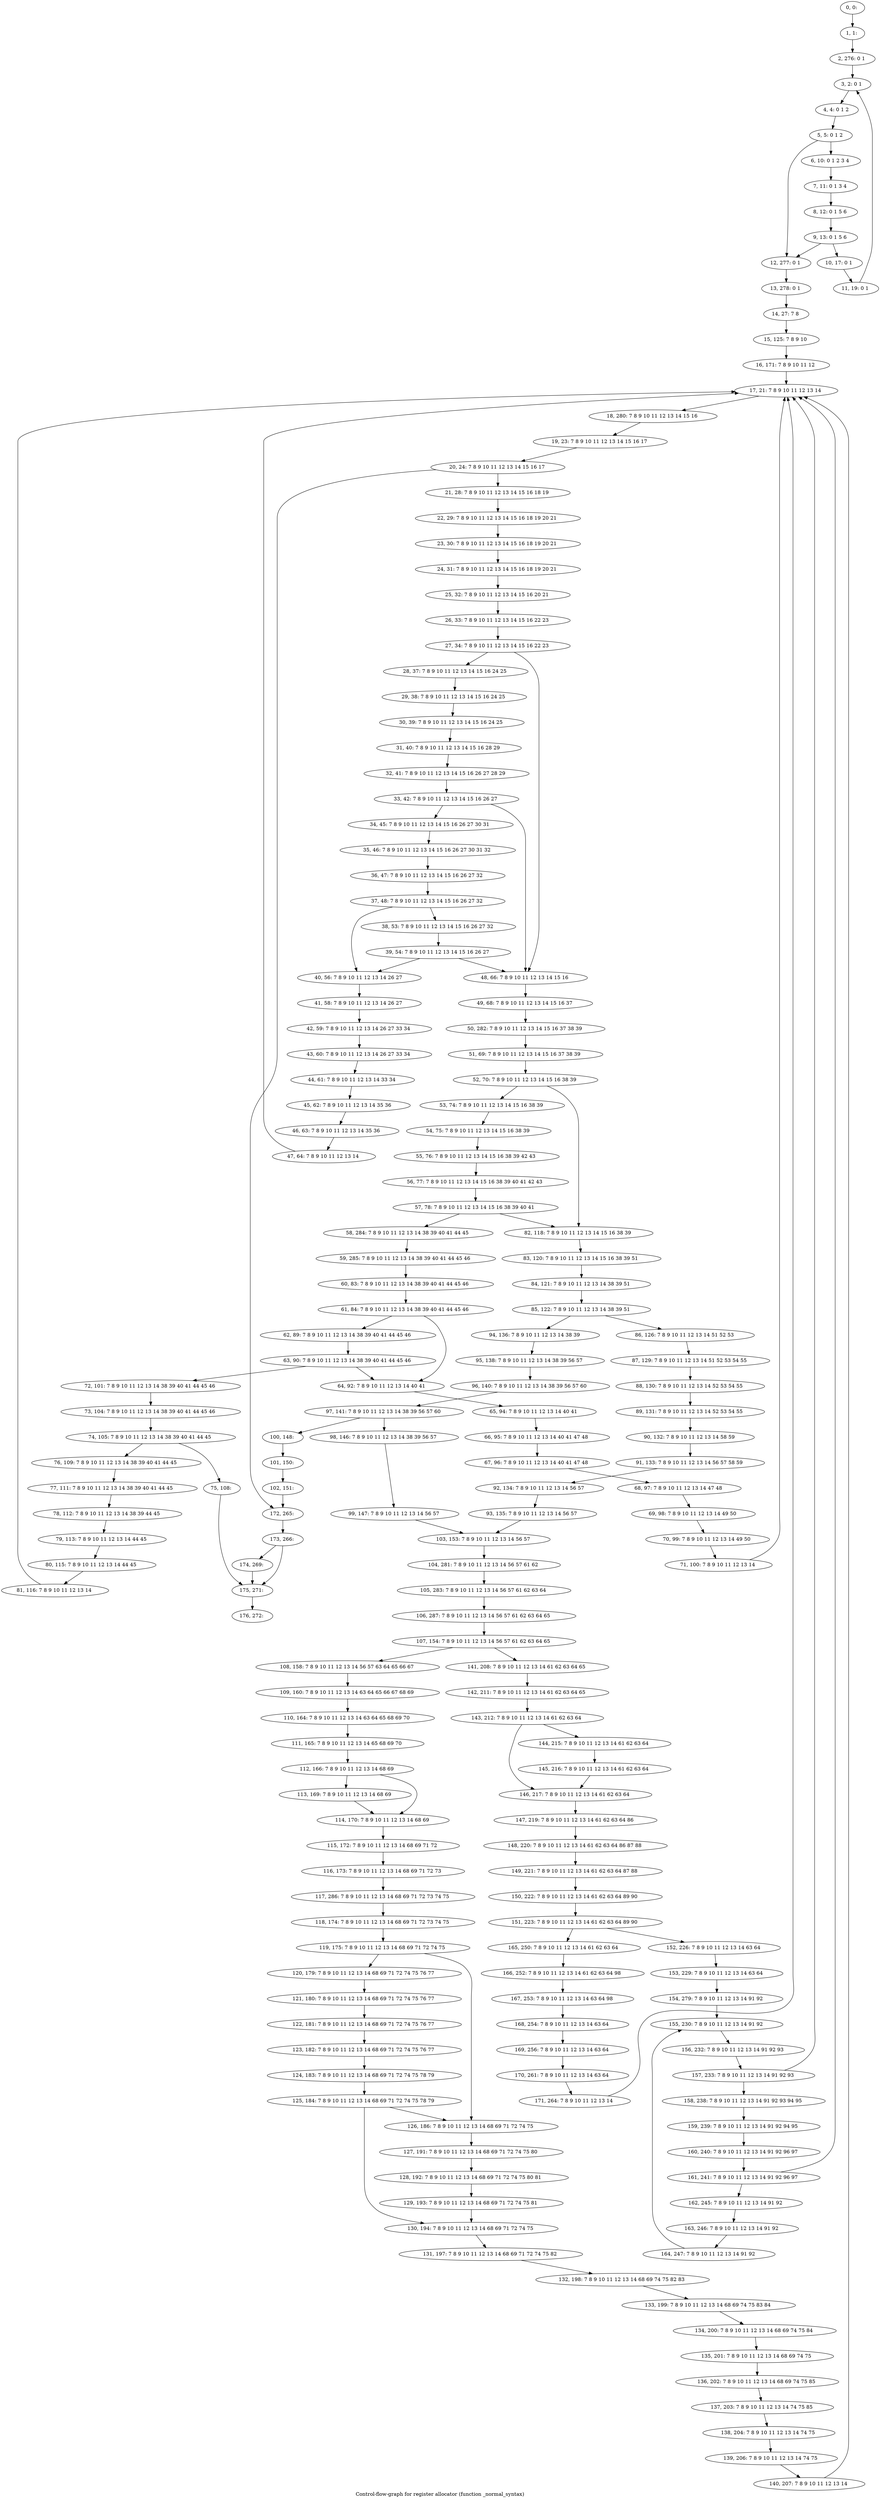 digraph G {
graph [label="Control-flow-graph for register allocator (function _normal_syntax)"]
0[label="0, 0: "];
1[label="1, 1: "];
2[label="2, 276: 0 1 "];
3[label="3, 2: 0 1 "];
4[label="4, 4: 0 1 2 "];
5[label="5, 5: 0 1 2 "];
6[label="6, 10: 0 1 2 3 4 "];
7[label="7, 11: 0 1 3 4 "];
8[label="8, 12: 0 1 5 6 "];
9[label="9, 13: 0 1 5 6 "];
10[label="10, 17: 0 1 "];
11[label="11, 19: 0 1 "];
12[label="12, 277: 0 1 "];
13[label="13, 278: 0 1 "];
14[label="14, 27: 7 8 "];
15[label="15, 125: 7 8 9 10 "];
16[label="16, 171: 7 8 9 10 11 12 "];
17[label="17, 21: 7 8 9 10 11 12 13 14 "];
18[label="18, 280: 7 8 9 10 11 12 13 14 15 16 "];
19[label="19, 23: 7 8 9 10 11 12 13 14 15 16 17 "];
20[label="20, 24: 7 8 9 10 11 12 13 14 15 16 17 "];
21[label="21, 28: 7 8 9 10 11 12 13 14 15 16 18 19 "];
22[label="22, 29: 7 8 9 10 11 12 13 14 15 16 18 19 20 21 "];
23[label="23, 30: 7 8 9 10 11 12 13 14 15 16 18 19 20 21 "];
24[label="24, 31: 7 8 9 10 11 12 13 14 15 16 18 19 20 21 "];
25[label="25, 32: 7 8 9 10 11 12 13 14 15 16 20 21 "];
26[label="26, 33: 7 8 9 10 11 12 13 14 15 16 22 23 "];
27[label="27, 34: 7 8 9 10 11 12 13 14 15 16 22 23 "];
28[label="28, 37: 7 8 9 10 11 12 13 14 15 16 24 25 "];
29[label="29, 38: 7 8 9 10 11 12 13 14 15 16 24 25 "];
30[label="30, 39: 7 8 9 10 11 12 13 14 15 16 24 25 "];
31[label="31, 40: 7 8 9 10 11 12 13 14 15 16 28 29 "];
32[label="32, 41: 7 8 9 10 11 12 13 14 15 16 26 27 28 29 "];
33[label="33, 42: 7 8 9 10 11 12 13 14 15 16 26 27 "];
34[label="34, 45: 7 8 9 10 11 12 13 14 15 16 26 27 30 31 "];
35[label="35, 46: 7 8 9 10 11 12 13 14 15 16 26 27 30 31 32 "];
36[label="36, 47: 7 8 9 10 11 12 13 14 15 16 26 27 32 "];
37[label="37, 48: 7 8 9 10 11 12 13 14 15 16 26 27 32 "];
38[label="38, 53: 7 8 9 10 11 12 13 14 15 16 26 27 32 "];
39[label="39, 54: 7 8 9 10 11 12 13 14 15 16 26 27 "];
40[label="40, 56: 7 8 9 10 11 12 13 14 26 27 "];
41[label="41, 58: 7 8 9 10 11 12 13 14 26 27 "];
42[label="42, 59: 7 8 9 10 11 12 13 14 26 27 33 34 "];
43[label="43, 60: 7 8 9 10 11 12 13 14 26 27 33 34 "];
44[label="44, 61: 7 8 9 10 11 12 13 14 33 34 "];
45[label="45, 62: 7 8 9 10 11 12 13 14 35 36 "];
46[label="46, 63: 7 8 9 10 11 12 13 14 35 36 "];
47[label="47, 64: 7 8 9 10 11 12 13 14 "];
48[label="48, 66: 7 8 9 10 11 12 13 14 15 16 "];
49[label="49, 68: 7 8 9 10 11 12 13 14 15 16 37 "];
50[label="50, 282: 7 8 9 10 11 12 13 14 15 16 37 38 39 "];
51[label="51, 69: 7 8 9 10 11 12 13 14 15 16 37 38 39 "];
52[label="52, 70: 7 8 9 10 11 12 13 14 15 16 38 39 "];
53[label="53, 74: 7 8 9 10 11 12 13 14 15 16 38 39 "];
54[label="54, 75: 7 8 9 10 11 12 13 14 15 16 38 39 "];
55[label="55, 76: 7 8 9 10 11 12 13 14 15 16 38 39 42 43 "];
56[label="56, 77: 7 8 9 10 11 12 13 14 15 16 38 39 40 41 42 43 "];
57[label="57, 78: 7 8 9 10 11 12 13 14 15 16 38 39 40 41 "];
58[label="58, 284: 7 8 9 10 11 12 13 14 38 39 40 41 44 45 "];
59[label="59, 285: 7 8 9 10 11 12 13 14 38 39 40 41 44 45 46 "];
60[label="60, 83: 7 8 9 10 11 12 13 14 38 39 40 41 44 45 46 "];
61[label="61, 84: 7 8 9 10 11 12 13 14 38 39 40 41 44 45 46 "];
62[label="62, 89: 7 8 9 10 11 12 13 14 38 39 40 41 44 45 46 "];
63[label="63, 90: 7 8 9 10 11 12 13 14 38 39 40 41 44 45 46 "];
64[label="64, 92: 7 8 9 10 11 12 13 14 40 41 "];
65[label="65, 94: 7 8 9 10 11 12 13 14 40 41 "];
66[label="66, 95: 7 8 9 10 11 12 13 14 40 41 47 48 "];
67[label="67, 96: 7 8 9 10 11 12 13 14 40 41 47 48 "];
68[label="68, 97: 7 8 9 10 11 12 13 14 47 48 "];
69[label="69, 98: 7 8 9 10 11 12 13 14 49 50 "];
70[label="70, 99: 7 8 9 10 11 12 13 14 49 50 "];
71[label="71, 100: 7 8 9 10 11 12 13 14 "];
72[label="72, 101: 7 8 9 10 11 12 13 14 38 39 40 41 44 45 46 "];
73[label="73, 104: 7 8 9 10 11 12 13 14 38 39 40 41 44 45 46 "];
74[label="74, 105: 7 8 9 10 11 12 13 14 38 39 40 41 44 45 "];
75[label="75, 108: "];
76[label="76, 109: 7 8 9 10 11 12 13 14 38 39 40 41 44 45 "];
77[label="77, 111: 7 8 9 10 11 12 13 14 38 39 40 41 44 45 "];
78[label="78, 112: 7 8 9 10 11 12 13 14 38 39 44 45 "];
79[label="79, 113: 7 8 9 10 11 12 13 14 44 45 "];
80[label="80, 115: 7 8 9 10 11 12 13 14 44 45 "];
81[label="81, 116: 7 8 9 10 11 12 13 14 "];
82[label="82, 118: 7 8 9 10 11 12 13 14 15 16 38 39 "];
83[label="83, 120: 7 8 9 10 11 12 13 14 15 16 38 39 51 "];
84[label="84, 121: 7 8 9 10 11 12 13 14 38 39 51 "];
85[label="85, 122: 7 8 9 10 11 12 13 14 38 39 51 "];
86[label="86, 126: 7 8 9 10 11 12 13 14 51 52 53 "];
87[label="87, 129: 7 8 9 10 11 12 13 14 51 52 53 54 55 "];
88[label="88, 130: 7 8 9 10 11 12 13 14 52 53 54 55 "];
89[label="89, 131: 7 8 9 10 11 12 13 14 52 53 54 55 "];
90[label="90, 132: 7 8 9 10 11 12 13 14 58 59 "];
91[label="91, 133: 7 8 9 10 11 12 13 14 56 57 58 59 "];
92[label="92, 134: 7 8 9 10 11 12 13 14 56 57 "];
93[label="93, 135: 7 8 9 10 11 12 13 14 56 57 "];
94[label="94, 136: 7 8 9 10 11 12 13 14 38 39 "];
95[label="95, 138: 7 8 9 10 11 12 13 14 38 39 56 57 "];
96[label="96, 140: 7 8 9 10 11 12 13 14 38 39 56 57 60 "];
97[label="97, 141: 7 8 9 10 11 12 13 14 38 39 56 57 60 "];
98[label="98, 146: 7 8 9 10 11 12 13 14 38 39 56 57 "];
99[label="99, 147: 7 8 9 10 11 12 13 14 56 57 "];
100[label="100, 148: "];
101[label="101, 150: "];
102[label="102, 151: "];
103[label="103, 153: 7 8 9 10 11 12 13 14 56 57 "];
104[label="104, 281: 7 8 9 10 11 12 13 14 56 57 61 62 "];
105[label="105, 283: 7 8 9 10 11 12 13 14 56 57 61 62 63 64 "];
106[label="106, 287: 7 8 9 10 11 12 13 14 56 57 61 62 63 64 65 "];
107[label="107, 154: 7 8 9 10 11 12 13 14 56 57 61 62 63 64 65 "];
108[label="108, 158: 7 8 9 10 11 12 13 14 56 57 63 64 65 66 67 "];
109[label="109, 160: 7 8 9 10 11 12 13 14 63 64 65 66 67 68 69 "];
110[label="110, 164: 7 8 9 10 11 12 13 14 63 64 65 68 69 70 "];
111[label="111, 165: 7 8 9 10 11 12 13 14 65 68 69 70 "];
112[label="112, 166: 7 8 9 10 11 12 13 14 68 69 "];
113[label="113, 169: 7 8 9 10 11 12 13 14 68 69 "];
114[label="114, 170: 7 8 9 10 11 12 13 14 68 69 "];
115[label="115, 172: 7 8 9 10 11 12 13 14 68 69 71 72 "];
116[label="116, 173: 7 8 9 10 11 12 13 14 68 69 71 72 73 "];
117[label="117, 286: 7 8 9 10 11 12 13 14 68 69 71 72 73 74 75 "];
118[label="118, 174: 7 8 9 10 11 12 13 14 68 69 71 72 73 74 75 "];
119[label="119, 175: 7 8 9 10 11 12 13 14 68 69 71 72 74 75 "];
120[label="120, 179: 7 8 9 10 11 12 13 14 68 69 71 72 74 75 76 77 "];
121[label="121, 180: 7 8 9 10 11 12 13 14 68 69 71 72 74 75 76 77 "];
122[label="122, 181: 7 8 9 10 11 12 13 14 68 69 71 72 74 75 76 77 "];
123[label="123, 182: 7 8 9 10 11 12 13 14 68 69 71 72 74 75 76 77 "];
124[label="124, 183: 7 8 9 10 11 12 13 14 68 69 71 72 74 75 78 79 "];
125[label="125, 184: 7 8 9 10 11 12 13 14 68 69 71 72 74 75 78 79 "];
126[label="126, 186: 7 8 9 10 11 12 13 14 68 69 71 72 74 75 "];
127[label="127, 191: 7 8 9 10 11 12 13 14 68 69 71 72 74 75 80 "];
128[label="128, 192: 7 8 9 10 11 12 13 14 68 69 71 72 74 75 80 81 "];
129[label="129, 193: 7 8 9 10 11 12 13 14 68 69 71 72 74 75 81 "];
130[label="130, 194: 7 8 9 10 11 12 13 14 68 69 71 72 74 75 "];
131[label="131, 197: 7 8 9 10 11 12 13 14 68 69 71 72 74 75 82 "];
132[label="132, 198: 7 8 9 10 11 12 13 14 68 69 74 75 82 83 "];
133[label="133, 199: 7 8 9 10 11 12 13 14 68 69 74 75 83 84 "];
134[label="134, 200: 7 8 9 10 11 12 13 14 68 69 74 75 84 "];
135[label="135, 201: 7 8 9 10 11 12 13 14 68 69 74 75 "];
136[label="136, 202: 7 8 9 10 11 12 13 14 68 69 74 75 85 "];
137[label="137, 203: 7 8 9 10 11 12 13 14 74 75 85 "];
138[label="138, 204: 7 8 9 10 11 12 13 14 74 75 "];
139[label="139, 206: 7 8 9 10 11 12 13 14 74 75 "];
140[label="140, 207: 7 8 9 10 11 12 13 14 "];
141[label="141, 208: 7 8 9 10 11 12 13 14 61 62 63 64 65 "];
142[label="142, 211: 7 8 9 10 11 12 13 14 61 62 63 64 65 "];
143[label="143, 212: 7 8 9 10 11 12 13 14 61 62 63 64 "];
144[label="144, 215: 7 8 9 10 11 12 13 14 61 62 63 64 "];
145[label="145, 216: 7 8 9 10 11 12 13 14 61 62 63 64 "];
146[label="146, 217: 7 8 9 10 11 12 13 14 61 62 63 64 "];
147[label="147, 219: 7 8 9 10 11 12 13 14 61 62 63 64 86 "];
148[label="148, 220: 7 8 9 10 11 12 13 14 61 62 63 64 86 87 88 "];
149[label="149, 221: 7 8 9 10 11 12 13 14 61 62 63 64 87 88 "];
150[label="150, 222: 7 8 9 10 11 12 13 14 61 62 63 64 89 90 "];
151[label="151, 223: 7 8 9 10 11 12 13 14 61 62 63 64 89 90 "];
152[label="152, 226: 7 8 9 10 11 12 13 14 63 64 "];
153[label="153, 229: 7 8 9 10 11 12 13 14 63 64 "];
154[label="154, 279: 7 8 9 10 11 12 13 14 91 92 "];
155[label="155, 230: 7 8 9 10 11 12 13 14 91 92 "];
156[label="156, 232: 7 8 9 10 11 12 13 14 91 92 93 "];
157[label="157, 233: 7 8 9 10 11 12 13 14 91 92 93 "];
158[label="158, 238: 7 8 9 10 11 12 13 14 91 92 93 94 95 "];
159[label="159, 239: 7 8 9 10 11 12 13 14 91 92 94 95 "];
160[label="160, 240: 7 8 9 10 11 12 13 14 91 92 96 97 "];
161[label="161, 241: 7 8 9 10 11 12 13 14 91 92 96 97 "];
162[label="162, 245: 7 8 9 10 11 12 13 14 91 92 "];
163[label="163, 246: 7 8 9 10 11 12 13 14 91 92 "];
164[label="164, 247: 7 8 9 10 11 12 13 14 91 92 "];
165[label="165, 250: 7 8 9 10 11 12 13 14 61 62 63 64 "];
166[label="166, 252: 7 8 9 10 11 12 13 14 61 62 63 64 98 "];
167[label="167, 253: 7 8 9 10 11 12 13 14 63 64 98 "];
168[label="168, 254: 7 8 9 10 11 12 13 14 63 64 "];
169[label="169, 256: 7 8 9 10 11 12 13 14 63 64 "];
170[label="170, 261: 7 8 9 10 11 12 13 14 63 64 "];
171[label="171, 264: 7 8 9 10 11 12 13 14 "];
172[label="172, 265: "];
173[label="173, 266: "];
174[label="174, 269: "];
175[label="175, 271: "];
176[label="176, 272: "];
0->1 ;
1->2 ;
2->3 ;
3->4 ;
4->5 ;
5->6 ;
5->12 ;
6->7 ;
7->8 ;
8->9 ;
9->10 ;
9->12 ;
10->11 ;
11->3 ;
12->13 ;
13->14 ;
14->15 ;
15->16 ;
16->17 ;
17->18 ;
18->19 ;
19->20 ;
20->21 ;
20->172 ;
21->22 ;
22->23 ;
23->24 ;
24->25 ;
25->26 ;
26->27 ;
27->28 ;
27->48 ;
28->29 ;
29->30 ;
30->31 ;
31->32 ;
32->33 ;
33->34 ;
33->48 ;
34->35 ;
35->36 ;
36->37 ;
37->38 ;
37->40 ;
38->39 ;
39->40 ;
39->48 ;
40->41 ;
41->42 ;
42->43 ;
43->44 ;
44->45 ;
45->46 ;
46->47 ;
47->17 ;
48->49 ;
49->50 ;
50->51 ;
51->52 ;
52->53 ;
52->82 ;
53->54 ;
54->55 ;
55->56 ;
56->57 ;
57->58 ;
57->82 ;
58->59 ;
59->60 ;
60->61 ;
61->62 ;
61->64 ;
62->63 ;
63->64 ;
63->72 ;
64->65 ;
65->66 ;
66->67 ;
67->68 ;
68->69 ;
69->70 ;
70->71 ;
71->17 ;
72->73 ;
73->74 ;
74->75 ;
74->76 ;
75->175 ;
76->77 ;
77->78 ;
78->79 ;
79->80 ;
80->81 ;
81->17 ;
82->83 ;
83->84 ;
84->85 ;
85->86 ;
85->94 ;
86->87 ;
87->88 ;
88->89 ;
89->90 ;
90->91 ;
91->92 ;
92->93 ;
93->103 ;
94->95 ;
95->96 ;
96->97 ;
97->98 ;
97->100 ;
98->99 ;
99->103 ;
100->101 ;
101->102 ;
102->172 ;
103->104 ;
104->105 ;
105->106 ;
106->107 ;
107->108 ;
107->141 ;
108->109 ;
109->110 ;
110->111 ;
111->112 ;
112->113 ;
112->114 ;
113->114 ;
114->115 ;
115->116 ;
116->117 ;
117->118 ;
118->119 ;
119->120 ;
119->126 ;
120->121 ;
121->122 ;
122->123 ;
123->124 ;
124->125 ;
125->126 ;
125->130 ;
126->127 ;
127->128 ;
128->129 ;
129->130 ;
130->131 ;
131->132 ;
132->133 ;
133->134 ;
134->135 ;
135->136 ;
136->137 ;
137->138 ;
138->139 ;
139->140 ;
140->17 ;
141->142 ;
142->143 ;
143->144 ;
143->146 ;
144->145 ;
145->146 ;
146->147 ;
147->148 ;
148->149 ;
149->150 ;
150->151 ;
151->152 ;
151->165 ;
152->153 ;
153->154 ;
154->155 ;
155->156 ;
156->157 ;
157->158 ;
157->17 ;
158->159 ;
159->160 ;
160->161 ;
161->162 ;
161->17 ;
162->163 ;
163->164 ;
164->155 ;
165->166 ;
166->167 ;
167->168 ;
168->169 ;
169->170 ;
170->171 ;
171->17 ;
172->173 ;
173->174 ;
173->175 ;
174->175 ;
175->176 ;
}
